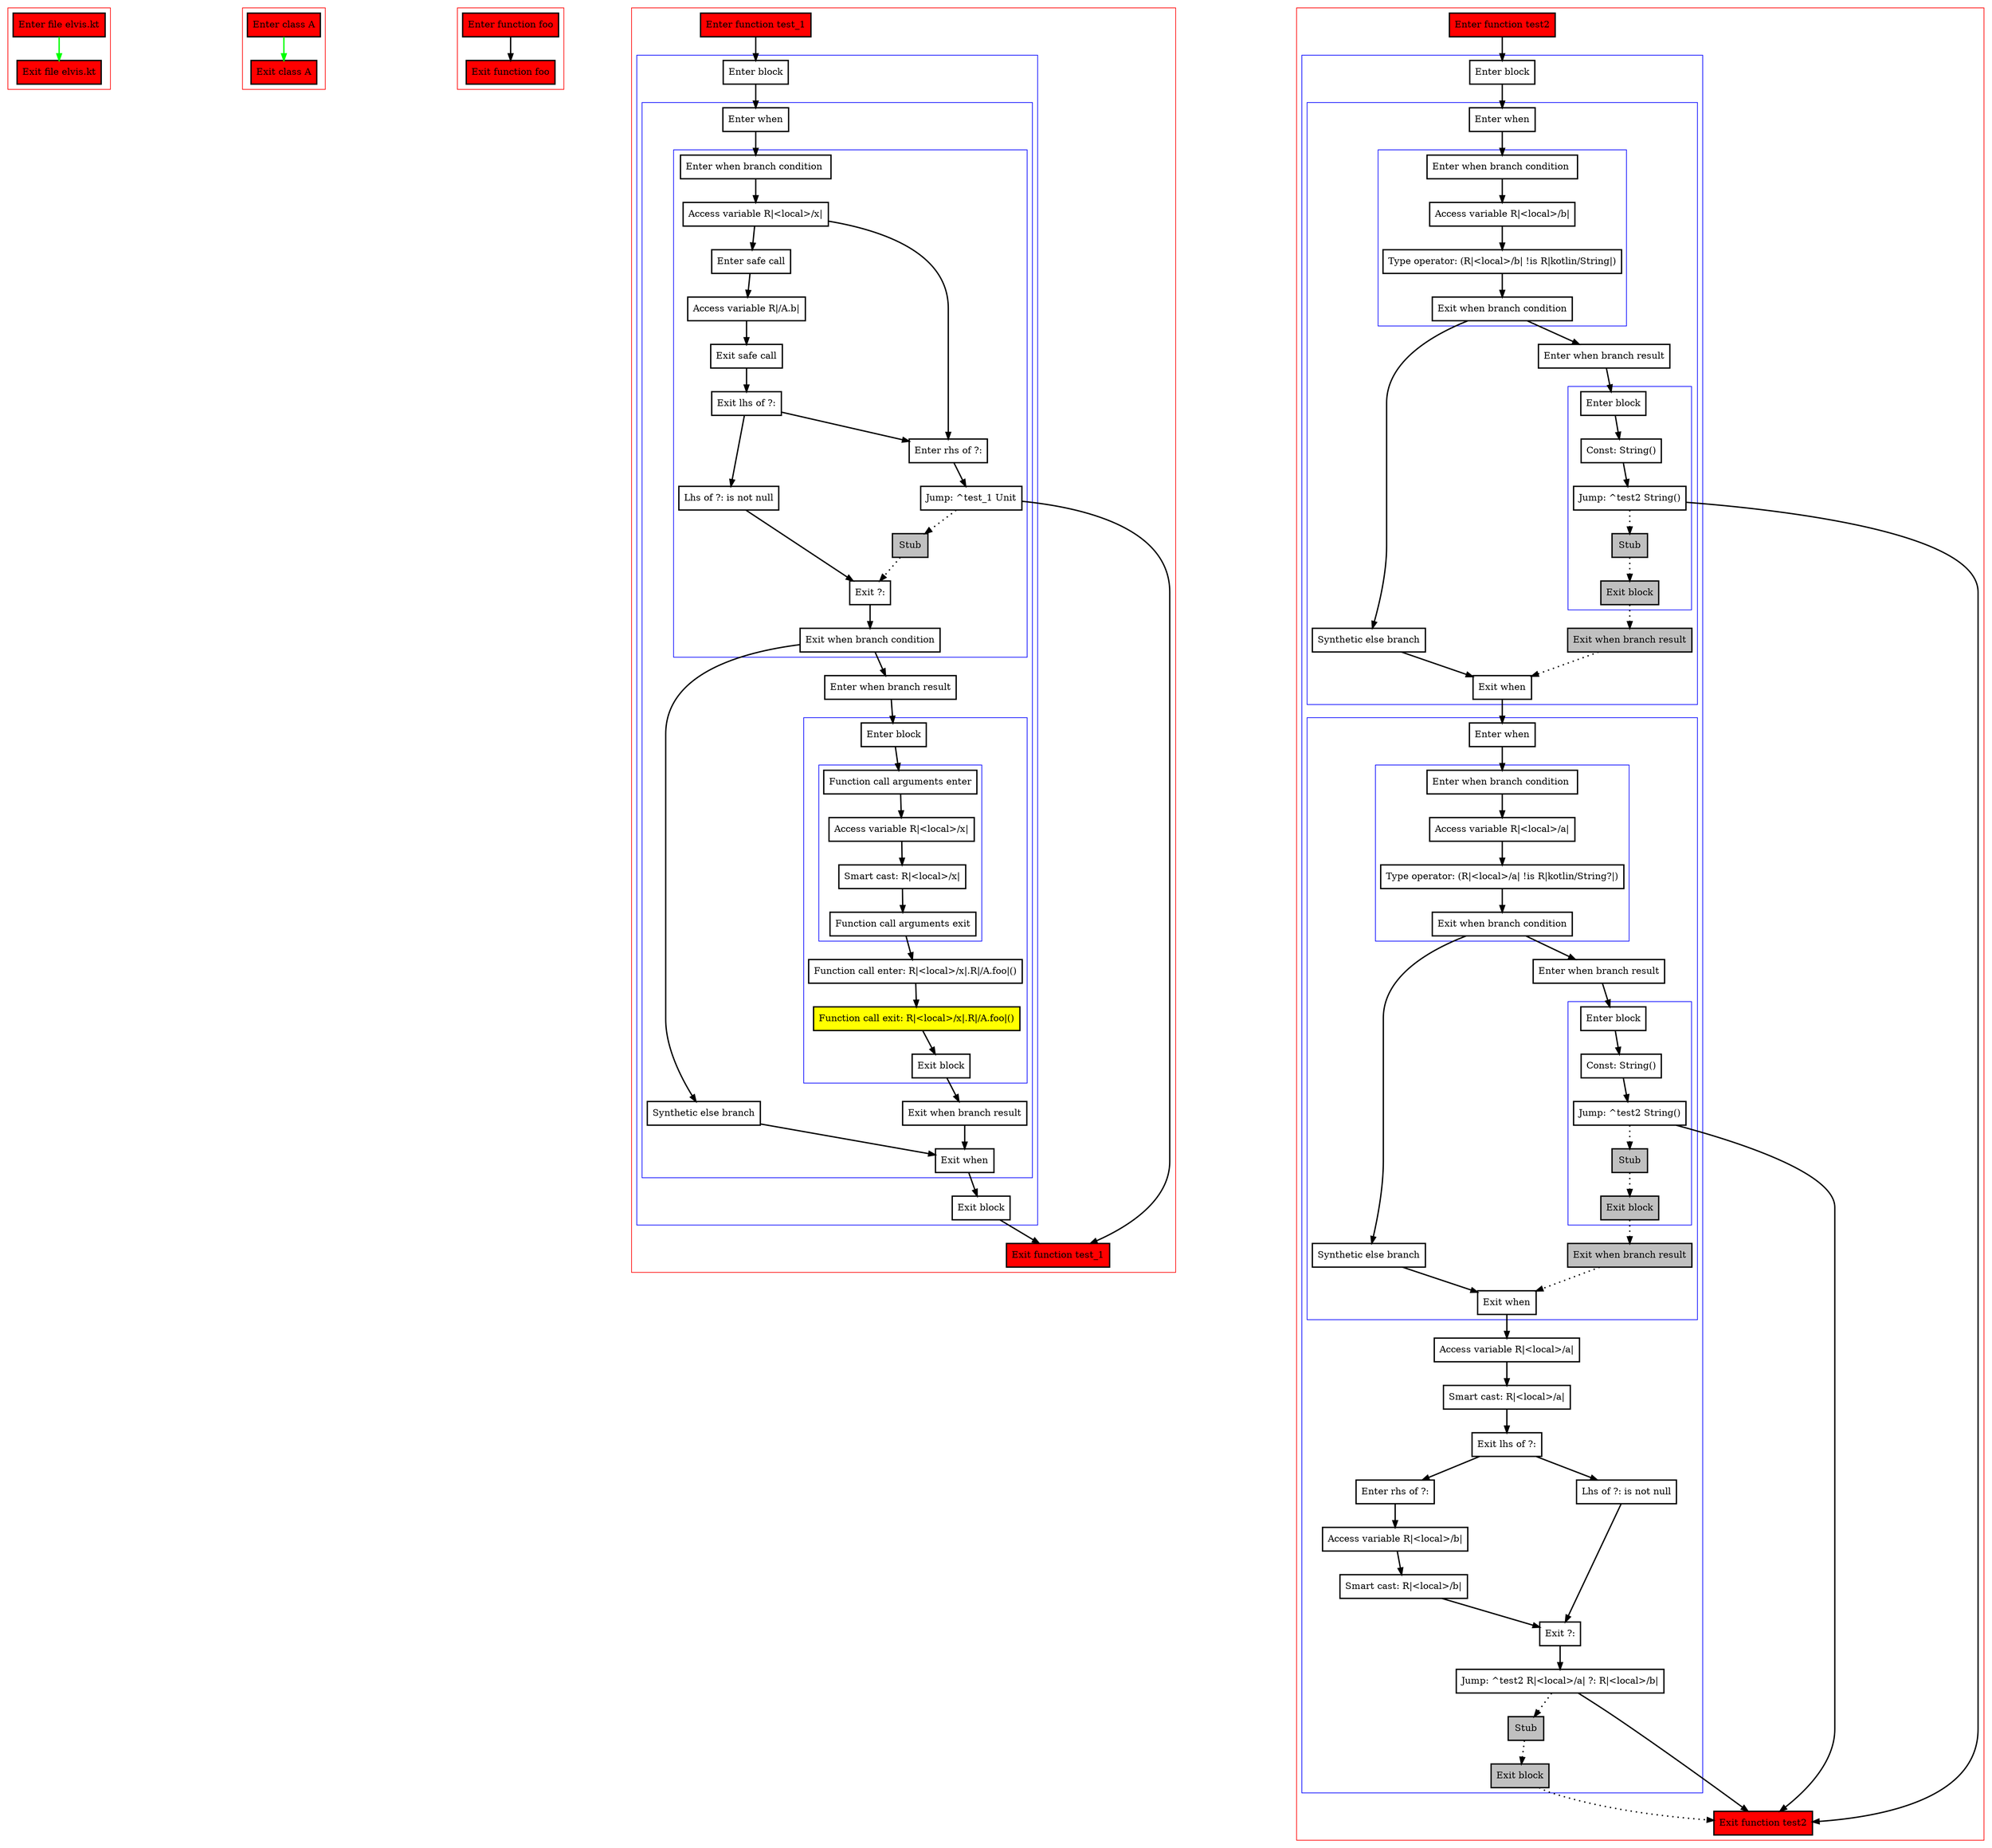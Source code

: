 digraph elvis_kt {
    graph [nodesep=3]
    node [shape=box penwidth=2]
    edge [penwidth=2]

    subgraph cluster_0 {
        color=red
        0 [label="Enter file elvis.kt" style="filled" fillcolor=red];
        1 [label="Exit file elvis.kt" style="filled" fillcolor=red];
    }
    0 -> {1} [color=green];

    subgraph cluster_1 {
        color=red
        2 [label="Enter class A" style="filled" fillcolor=red];
        3 [label="Exit class A" style="filled" fillcolor=red];
    }
    2 -> {3} [color=green];

    subgraph cluster_2 {
        color=red
        4 [label="Enter function foo" style="filled" fillcolor=red];
        5 [label="Exit function foo" style="filled" fillcolor=red];
    }
    4 -> {5};

    subgraph cluster_3 {
        color=red
        6 [label="Enter function test_1" style="filled" fillcolor=red];
        subgraph cluster_4 {
            color=blue
            7 [label="Enter block"];
            subgraph cluster_5 {
                color=blue
                8 [label="Enter when"];
                subgraph cluster_6 {
                    color=blue
                    9 [label="Enter when branch condition "];
                    10 [label="Access variable R|<local>/x|"];
                    11 [label="Enter safe call"];
                    12 [label="Access variable R|/A.b|"];
                    13 [label="Exit safe call"];
                    14 [label="Exit lhs of ?:"];
                    15 [label="Enter rhs of ?:"];
                    16 [label="Jump: ^test_1 Unit"];
                    17 [label="Stub" style="filled" fillcolor=gray];
                    18 [label="Lhs of ?: is not null"];
                    19 [label="Exit ?:"];
                    20 [label="Exit when branch condition"];
                }
                21 [label="Synthetic else branch"];
                22 [label="Enter when branch result"];
                subgraph cluster_7 {
                    color=blue
                    23 [label="Enter block"];
                    subgraph cluster_8 {
                        color=blue
                        24 [label="Function call arguments enter"];
                        25 [label="Access variable R|<local>/x|"];
                        26 [label="Smart cast: R|<local>/x|"];
                        27 [label="Function call arguments exit"];
                    }
                    28 [label="Function call enter: R|<local>/x|.R|/A.foo|()"];
                    29 [label="Function call exit: R|<local>/x|.R|/A.foo|()" style="filled" fillcolor=yellow];
                    30 [label="Exit block"];
                }
                31 [label="Exit when branch result"];
                32 [label="Exit when"];
            }
            33 [label="Exit block"];
        }
        34 [label="Exit function test_1" style="filled" fillcolor=red];
    }
    6 -> {7};
    7 -> {8};
    8 -> {9};
    9 -> {10};
    10 -> {11 15};
    11 -> {12};
    12 -> {13};
    13 -> {14};
    14 -> {15 18};
    15 -> {16};
    16 -> {34};
    16 -> {17} [style=dotted];
    17 -> {19} [style=dotted];
    18 -> {19};
    19 -> {20};
    20 -> {21 22};
    21 -> {32};
    22 -> {23};
    23 -> {24};
    24 -> {25};
    25 -> {26};
    26 -> {27};
    27 -> {28};
    28 -> {29};
    29 -> {30};
    30 -> {31};
    31 -> {32};
    32 -> {33};
    33 -> {34};

    subgraph cluster_9 {
        color=red
        35 [label="Enter function test2" style="filled" fillcolor=red];
        subgraph cluster_10 {
            color=blue
            36 [label="Enter block"];
            subgraph cluster_11 {
                color=blue
                37 [label="Enter when"];
                subgraph cluster_12 {
                    color=blue
                    38 [label="Enter when branch condition "];
                    39 [label="Access variable R|<local>/b|"];
                    40 [label="Type operator: (R|<local>/b| !is R|kotlin/String|)"];
                    41 [label="Exit when branch condition"];
                }
                42 [label="Synthetic else branch"];
                43 [label="Enter when branch result"];
                subgraph cluster_13 {
                    color=blue
                    44 [label="Enter block"];
                    45 [label="Const: String()"];
                    46 [label="Jump: ^test2 String()"];
                    47 [label="Stub" style="filled" fillcolor=gray];
                    48 [label="Exit block" style="filled" fillcolor=gray];
                }
                49 [label="Exit when branch result" style="filled" fillcolor=gray];
                50 [label="Exit when"];
            }
            subgraph cluster_14 {
                color=blue
                51 [label="Enter when"];
                subgraph cluster_15 {
                    color=blue
                    52 [label="Enter when branch condition "];
                    53 [label="Access variable R|<local>/a|"];
                    54 [label="Type operator: (R|<local>/a| !is R|kotlin/String?|)"];
                    55 [label="Exit when branch condition"];
                }
                56 [label="Synthetic else branch"];
                57 [label="Enter when branch result"];
                subgraph cluster_16 {
                    color=blue
                    58 [label="Enter block"];
                    59 [label="Const: String()"];
                    60 [label="Jump: ^test2 String()"];
                    61 [label="Stub" style="filled" fillcolor=gray];
                    62 [label="Exit block" style="filled" fillcolor=gray];
                }
                63 [label="Exit when branch result" style="filled" fillcolor=gray];
                64 [label="Exit when"];
            }
            65 [label="Access variable R|<local>/a|"];
            66 [label="Smart cast: R|<local>/a|"];
            67 [label="Exit lhs of ?:"];
            68 [label="Enter rhs of ?:"];
            69 [label="Access variable R|<local>/b|"];
            70 [label="Smart cast: R|<local>/b|"];
            71 [label="Lhs of ?: is not null"];
            72 [label="Exit ?:"];
            73 [label="Jump: ^test2 R|<local>/a| ?: R|<local>/b|"];
            74 [label="Stub" style="filled" fillcolor=gray];
            75 [label="Exit block" style="filled" fillcolor=gray];
        }
        76 [label="Exit function test2" style="filled" fillcolor=red];
    }
    35 -> {36};
    36 -> {37};
    37 -> {38};
    38 -> {39};
    39 -> {40};
    40 -> {41};
    41 -> {42 43};
    42 -> {50};
    43 -> {44};
    44 -> {45};
    45 -> {46};
    46 -> {76};
    46 -> {47} [style=dotted];
    47 -> {48} [style=dotted];
    48 -> {49} [style=dotted];
    49 -> {50} [style=dotted];
    50 -> {51};
    51 -> {52};
    52 -> {53};
    53 -> {54};
    54 -> {55};
    55 -> {56 57};
    56 -> {64};
    57 -> {58};
    58 -> {59};
    59 -> {60};
    60 -> {76};
    60 -> {61} [style=dotted];
    61 -> {62} [style=dotted];
    62 -> {63} [style=dotted];
    63 -> {64} [style=dotted];
    64 -> {65};
    65 -> {66};
    66 -> {67};
    67 -> {68 71};
    68 -> {69};
    69 -> {70};
    70 -> {72};
    71 -> {72};
    72 -> {73};
    73 -> {76};
    73 -> {74} [style=dotted];
    74 -> {75} [style=dotted];
    75 -> {76} [style=dotted];

}
